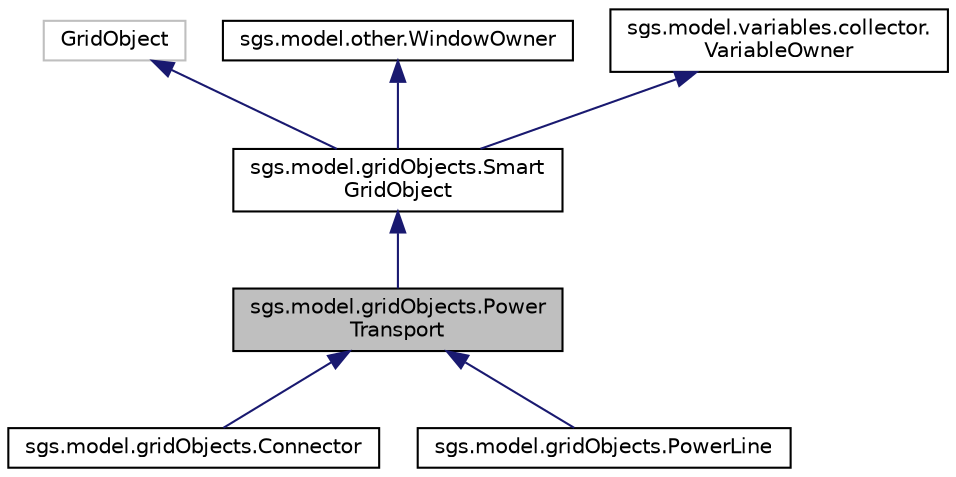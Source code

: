 digraph "sgs.model.gridObjects.PowerTransport"
{
  edge [fontname="Helvetica",fontsize="10",labelfontname="Helvetica",labelfontsize="10"];
  node [fontname="Helvetica",fontsize="10",shape=record];
  Node1 [label="sgs.model.gridObjects.Power\lTransport",height=0.2,width=0.4,color="black", fillcolor="grey75", style="filled" fontcolor="black"];
  Node2 -> Node1 [dir="back",color="midnightblue",fontsize="10",style="solid"];
  Node2 [label="sgs.model.gridObjects.Smart\lGridObject",height=0.2,width=0.4,color="black", fillcolor="white", style="filled",URL="$classsgs_1_1model_1_1grid_objects_1_1_smart_grid_object.html"];
  Node3 -> Node2 [dir="back",color="midnightblue",fontsize="10",style="solid"];
  Node3 [label="GridObject",height=0.2,width=0.4,color="grey75", fillcolor="white", style="filled"];
  Node4 -> Node2 [dir="back",color="midnightblue",fontsize="10",style="solid"];
  Node4 [label="sgs.model.other.WindowOwner",height=0.2,width=0.4,color="black", fillcolor="white", style="filled",URL="$interfacesgs_1_1model_1_1other_1_1_window_owner.html"];
  Node5 -> Node2 [dir="back",color="midnightblue",fontsize="10",style="solid"];
  Node5 [label="sgs.model.variables.collector.\lVariableOwner",height=0.2,width=0.4,color="black", fillcolor="white", style="filled",URL="$interfacesgs_1_1model_1_1variables_1_1collector_1_1_variable_owner.html"];
  Node1 -> Node6 [dir="back",color="midnightblue",fontsize="10",style="solid"];
  Node6 [label="sgs.model.gridObjects.Connector",height=0.2,width=0.4,color="black", fillcolor="white", style="filled",URL="$classsgs_1_1model_1_1grid_objects_1_1_connector.html"];
  Node1 -> Node7 [dir="back",color="midnightblue",fontsize="10",style="solid"];
  Node7 [label="sgs.model.gridObjects.PowerLine",height=0.2,width=0.4,color="black", fillcolor="white", style="filled",URL="$classsgs_1_1model_1_1grid_objects_1_1_power_line.html"];
}
